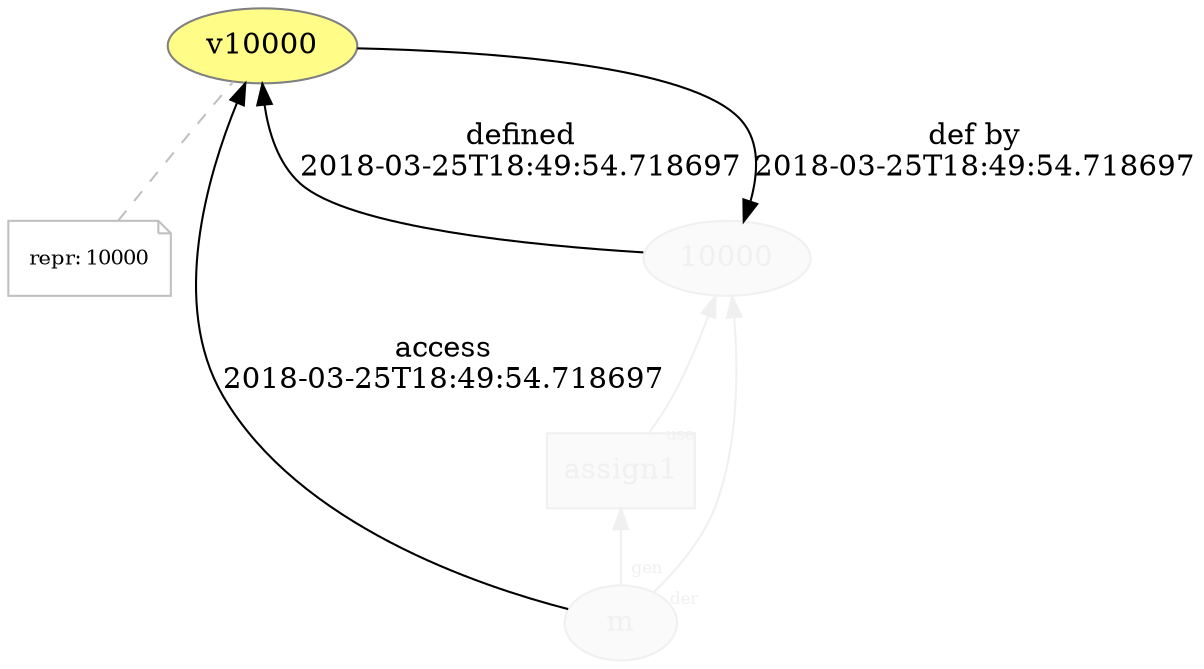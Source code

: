 digraph "PROV" { size="16,12"; rankdir="BT";
"http://example.org/10000" [fillcolor="#FAFAFA",color="#F0F0F0",style="filled",fontcolor="#F0F0F0",label="10000",URL="http://example.org/10000"]
"http://example.org/v10000" [fillcolor="#FFFC87",color="#808080",style="filled",label="v10000",URL="http://example.org/v10000"]
"http://example.org/v10000-attrs" [color="gray",shape="note",fontsize="10",fontcolor="black",label=<<TABLE cellpadding="0" border="0">
	<TR>
	    <TD align="left">repr:</TD>
	    <TD align="left">10000</TD>
	</TR>
</TABLE>>]
"http://example.org/v10000-attrs" -> "http://example.org/v10000" [color="gray",style="dashed",arrowhead="none"]
"http://example.org/10000" -> "http://example.org/v10000" [fontsize="14",distance="1.5",angle="60.0",rotation="20",label="defined
2018-03-25T18:49:54.718697"]
"http://example.org/v10000" -> "http://example.org/10000" [fontsize="14",distance="1.5",angle="60.0",rotation="20",label="def by
2018-03-25T18:49:54.718697"]
"http://example.org/m" [fillcolor="#FAFAFA",color="#F0F0F0",style="filled",fontcolor="#F0F0F0",label="m",URL="http://example.org/m"]
"http://example.org/assign1" [fillcolor="#FAFAFA",color="#F0F0F0",shape="polygon",sides="4",style="filled",fontcolor="#F0F0F0",label="assign1",URL="http://example.org/assign1"]
"http://example.org/m" -> "http://example.org/10000" [labelfontsize="8",labeldistance="1.5",labelangle="60.0",rotation="20",taillabel="der",fontcolor="#F0F0F0",color="#F0F0F0"]
"http://example.org/m" -> "http://example.org/v10000" [fontsize="14",distance="1.5",angle="60.0",rotation="20",label="access
2018-03-25T18:49:54.718697"]
"http://example.org/assign1" -> "http://example.org/10000" [labelfontsize="8",labeldistance="1.5",labelangle="60.0",rotation="20",taillabel="use",fontcolor="#F0F0F0",color="#F0F0F0"]
"http://example.org/m" -> "http://example.org/assign1" [labelfontsize="8",labeldistance="1.5",labelangle="60.0",rotation="20",taillabel="gen",fontcolor="#F0F0F0",color="#F0F0F0"]
}